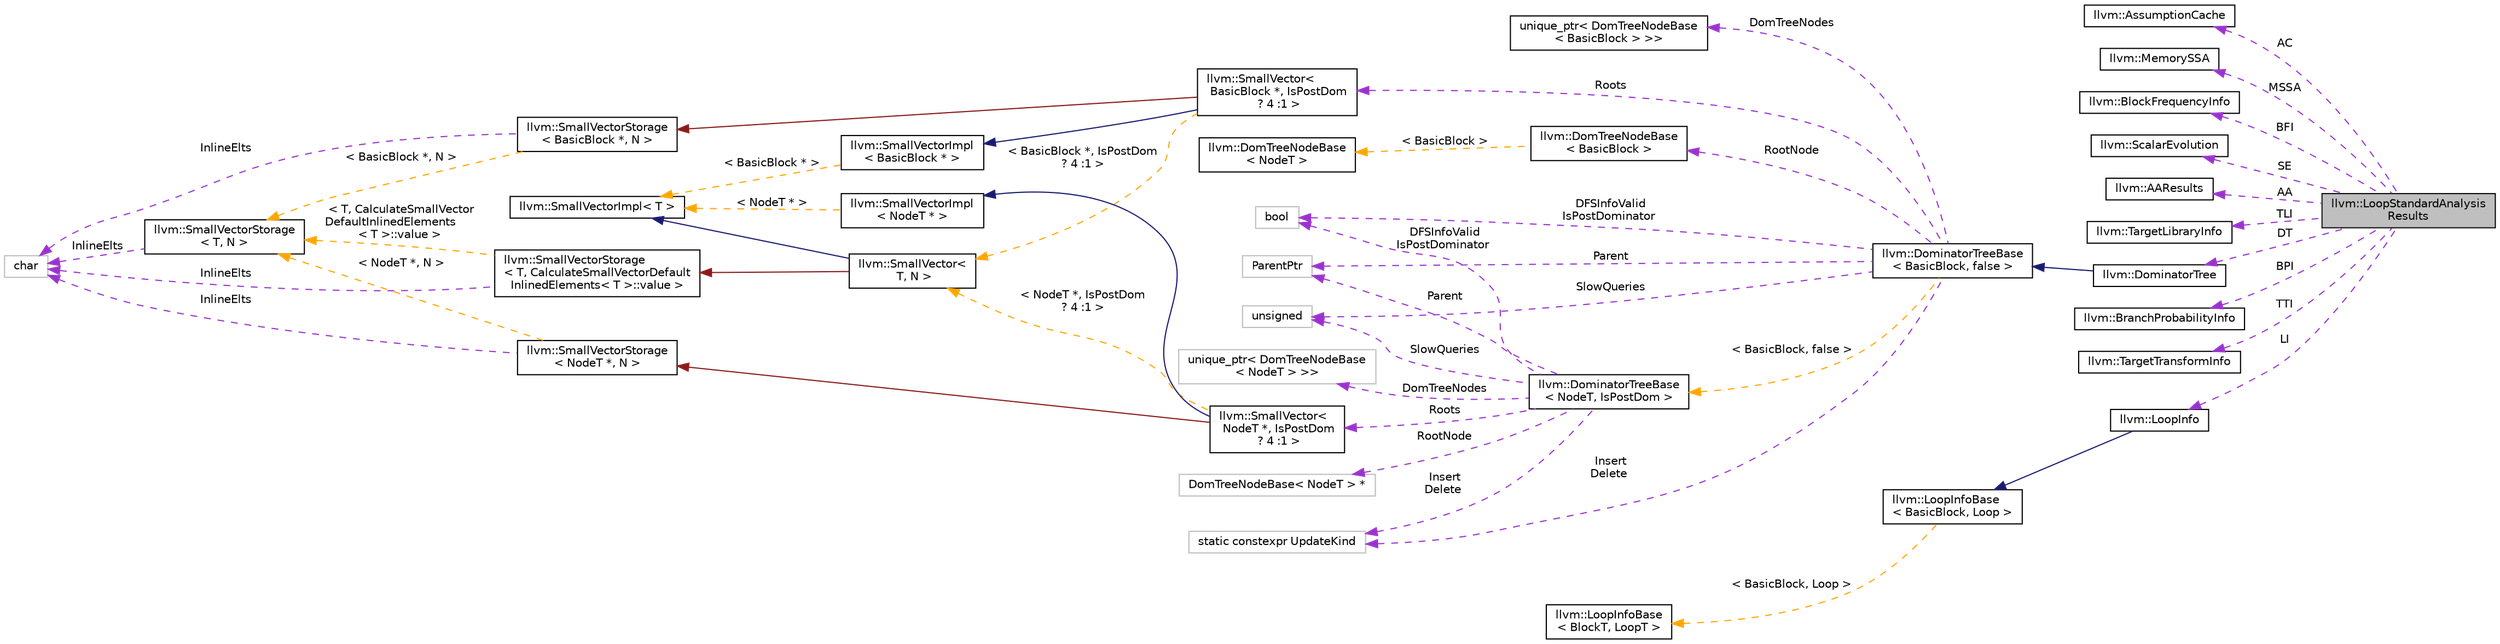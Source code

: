 digraph "llvm::LoopStandardAnalysisResults"
{
 // LATEX_PDF_SIZE
  bgcolor="transparent";
  edge [fontname="Helvetica",fontsize="10",labelfontname="Helvetica",labelfontsize="10"];
  node [fontname="Helvetica",fontsize="10",shape=record];
  rankdir="LR";
  Node1 [label="llvm::LoopStandardAnalysis\lResults",height=0.2,width=0.4,color="black", fillcolor="grey75", style="filled", fontcolor="black",tooltip="The adaptor from a function pass to a loop pass computes these analyses and makes them available to t..."];
  Node2 -> Node1 [dir="back",color="darkorchid3",fontsize="10",style="dashed",label=" AC" ,fontname="Helvetica"];
  Node2 [label="llvm::AssumptionCache",height=0.2,width=0.4,color="black",URL="$classllvm_1_1AssumptionCache.html",tooltip="A cache of @llvm.assume calls within a function."];
  Node3 -> Node1 [dir="back",color="darkorchid3",fontsize="10",style="dashed",label=" MSSA" ,fontname="Helvetica"];
  Node3 [label="llvm::MemorySSA",height=0.2,width=0.4,color="black",URL="$classllvm_1_1MemorySSA.html",tooltip="Encapsulates MemorySSA, including all data associated with memory accesses."];
  Node4 -> Node1 [dir="back",color="darkorchid3",fontsize="10",style="dashed",label=" BFI" ,fontname="Helvetica"];
  Node4 [label="llvm::BlockFrequencyInfo",height=0.2,width=0.4,color="black",URL="$classllvm_1_1BlockFrequencyInfo.html",tooltip="BlockFrequencyInfo pass uses BlockFrequencyInfoImpl implementation to estimate IR basic block frequen..."];
  Node5 -> Node1 [dir="back",color="darkorchid3",fontsize="10",style="dashed",label=" SE" ,fontname="Helvetica"];
  Node5 [label="llvm::ScalarEvolution",height=0.2,width=0.4,color="black",URL="$classllvm_1_1ScalarEvolution.html",tooltip="The main scalar evolution driver."];
  Node6 -> Node1 [dir="back",color="darkorchid3",fontsize="10",style="dashed",label=" AA" ,fontname="Helvetica"];
  Node6 [label="llvm::AAResults",height=0.2,width=0.4,color="black",URL="$classllvm_1_1AAResults.html",tooltip=" "];
  Node7 -> Node1 [dir="back",color="darkorchid3",fontsize="10",style="dashed",label=" TLI" ,fontname="Helvetica"];
  Node7 [label="llvm::TargetLibraryInfo",height=0.2,width=0.4,color="black",URL="$classllvm_1_1TargetLibraryInfo.html",tooltip="Provides information about what library functions are available for the current target."];
  Node8 -> Node1 [dir="back",color="darkorchid3",fontsize="10",style="dashed",label=" DT" ,fontname="Helvetica"];
  Node8 [label="llvm::DominatorTree",height=0.2,width=0.4,color="black",URL="$classllvm_1_1DominatorTree.html",tooltip="Concrete subclass of DominatorTreeBase that is used to compute a normal dominator tree."];
  Node9 -> Node8 [dir="back",color="midnightblue",fontsize="10",style="solid",fontname="Helvetica"];
  Node9 [label="llvm::DominatorTreeBase\l\< BasicBlock, false \>",height=0.2,width=0.4,color="black",URL="$classllvm_1_1DominatorTreeBase.html",tooltip=" "];
  Node10 -> Node9 [dir="back",color="darkorchid3",fontsize="10",style="dashed",label=" Parent" ,fontname="Helvetica"];
  Node10 [label="ParentPtr",height=0.2,width=0.4,color="grey75",tooltip=" "];
  Node11 -> Node9 [dir="back",color="darkorchid3",fontsize="10",style="dashed",label=" Roots" ,fontname="Helvetica"];
  Node11 [label="llvm::SmallVector\<\l BasicBlock *, IsPostDom\l ? 4 :1 \>",height=0.2,width=0.4,color="black",URL="$classllvm_1_1SmallVector.html",tooltip=" "];
  Node12 -> Node11 [dir="back",color="midnightblue",fontsize="10",style="solid",fontname="Helvetica"];
  Node12 [label="llvm::SmallVectorImpl\l\< BasicBlock * \>",height=0.2,width=0.4,color="black",URL="$classllvm_1_1SmallVectorImpl.html",tooltip=" "];
  Node13 -> Node12 [dir="back",color="orange",fontsize="10",style="dashed",label=" \< BasicBlock * \>" ,fontname="Helvetica"];
  Node13 [label="llvm::SmallVectorImpl\< T \>",height=0.2,width=0.4,color="black",URL="$classllvm_1_1SmallVectorImpl.html",tooltip="This class consists of common code factored out of the SmallVector class to reduce code duplication b..."];
  Node14 -> Node11 [dir="back",color="firebrick4",fontsize="10",style="solid",fontname="Helvetica"];
  Node14 [label="llvm::SmallVectorStorage\l\< BasicBlock *, N \>",height=0.2,width=0.4,color="black",URL="$structllvm_1_1SmallVectorStorage.html",tooltip=" "];
  Node15 -> Node14 [dir="back",color="darkorchid3",fontsize="10",style="dashed",label=" InlineElts" ,fontname="Helvetica"];
  Node15 [label="char",height=0.2,width=0.4,color="grey75",tooltip=" "];
  Node16 -> Node14 [dir="back",color="orange",fontsize="10",style="dashed",label=" \< BasicBlock *, N \>" ,fontname="Helvetica"];
  Node16 [label="llvm::SmallVectorStorage\l\< T, N \>",height=0.2,width=0.4,color="black",URL="$structllvm_1_1SmallVectorStorage.html",tooltip="Storage for the SmallVector elements."];
  Node15 -> Node16 [dir="back",color="darkorchid3",fontsize="10",style="dashed",label=" InlineElts" ,fontname="Helvetica"];
  Node17 -> Node11 [dir="back",color="orange",fontsize="10",style="dashed",label=" \< BasicBlock *, IsPostDom\l ? 4 :1 \>" ,fontname="Helvetica"];
  Node17 [label="llvm::SmallVector\<\l T, N \>",height=0.2,width=0.4,color="black",URL="$classllvm_1_1SmallVector.html",tooltip="This is a 'vector' (really, a variable-sized array), optimized for the case when the array is small."];
  Node13 -> Node17 [dir="back",color="midnightblue",fontsize="10",style="solid",fontname="Helvetica"];
  Node18 -> Node17 [dir="back",color="firebrick4",fontsize="10",style="solid",fontname="Helvetica"];
  Node18 [label="llvm::SmallVectorStorage\l\< T, CalculateSmallVectorDefault\lInlinedElements\< T \>::value \>",height=0.2,width=0.4,color="black",URL="$structllvm_1_1SmallVectorStorage.html",tooltip=" "];
  Node15 -> Node18 [dir="back",color="darkorchid3",fontsize="10",style="dashed",label=" InlineElts" ,fontname="Helvetica"];
  Node16 -> Node18 [dir="back",color="orange",fontsize="10",style="dashed",label=" \< T, CalculateSmallVector\lDefaultInlinedElements\l\< T \>::value \>" ,fontname="Helvetica"];
  Node19 -> Node9 [dir="back",color="darkorchid3",fontsize="10",style="dashed",label=" DFSInfoValid\nIsPostDominator" ,fontname="Helvetica"];
  Node19 [label="bool",height=0.2,width=0.4,color="grey75",tooltip=" "];
  Node20 -> Node9 [dir="back",color="darkorchid3",fontsize="10",style="dashed",label=" RootNode" ,fontname="Helvetica"];
  Node20 [label="llvm::DomTreeNodeBase\l\< BasicBlock \>",height=0.2,width=0.4,color="black",URL="$classllvm_1_1DomTreeNodeBase.html",tooltip=" "];
  Node21 -> Node20 [dir="back",color="orange",fontsize="10",style="dashed",label=" \< BasicBlock \>" ,fontname="Helvetica"];
  Node21 [label="llvm::DomTreeNodeBase\l\< NodeT \>",height=0.2,width=0.4,color="black",URL="$classllvm_1_1DomTreeNodeBase.html",tooltip="Base class for the actual dominator tree node."];
  Node22 -> Node9 [dir="back",color="darkorchid3",fontsize="10",style="dashed",label=" SlowQueries" ,fontname="Helvetica"];
  Node22 [label="unsigned",height=0.2,width=0.4,color="grey75",tooltip=" "];
  Node23 -> Node9 [dir="back",color="darkorchid3",fontsize="10",style="dashed",label=" Insert\nDelete" ,fontname="Helvetica"];
  Node23 [label="static constexpr UpdateKind",height=0.2,width=0.4,color="grey75",tooltip=" "];
  Node24 -> Node9 [dir="back",color="darkorchid3",fontsize="10",style="dashed",label=" DomTreeNodes" ,fontname="Helvetica"];
  Node24 [label="unique_ptr\< DomTreeNodeBase\l\< BasicBlock \> \>\>",height=0.2,width=0.4,color="black",URL="$classDenseMap_3_01BasicBlock_01_5_00_01std_1_1unique__ptr_3_01DomTreeNodeBase_3_01BasicBlock_01_4_01_4_4.html",tooltip=" "];
  Node25 -> Node9 [dir="back",color="orange",fontsize="10",style="dashed",label=" \< BasicBlock, false \>" ,fontname="Helvetica"];
  Node25 [label="llvm::DominatorTreeBase\l\< NodeT, IsPostDom \>",height=0.2,width=0.4,color="black",URL="$classllvm_1_1DominatorTreeBase.html",tooltip="Core dominator tree base class."];
  Node26 -> Node25 [dir="back",color="darkorchid3",fontsize="10",style="dashed",label=" RootNode" ,fontname="Helvetica"];
  Node26 [label="DomTreeNodeBase\< NodeT \> *",height=0.2,width=0.4,color="grey75",tooltip=" "];
  Node27 -> Node25 [dir="back",color="darkorchid3",fontsize="10",style="dashed",label=" DomTreeNodes" ,fontname="Helvetica"];
  Node27 [label="unique_ptr\< DomTreeNodeBase\l\< NodeT \> \>\>",height=0.2,width=0.4,color="grey75",tooltip=" "];
  Node10 -> Node25 [dir="back",color="darkorchid3",fontsize="10",style="dashed",label=" Parent" ,fontname="Helvetica"];
  Node28 -> Node25 [dir="back",color="darkorchid3",fontsize="10",style="dashed",label=" Roots" ,fontname="Helvetica"];
  Node28 [label="llvm::SmallVector\<\l NodeT *, IsPostDom\l ? 4 :1 \>",height=0.2,width=0.4,color="black",URL="$classllvm_1_1SmallVector.html",tooltip=" "];
  Node29 -> Node28 [dir="back",color="midnightblue",fontsize="10",style="solid",fontname="Helvetica"];
  Node29 [label="llvm::SmallVectorImpl\l\< NodeT * \>",height=0.2,width=0.4,color="black",URL="$classllvm_1_1SmallVectorImpl.html",tooltip=" "];
  Node13 -> Node29 [dir="back",color="orange",fontsize="10",style="dashed",label=" \< NodeT * \>" ,fontname="Helvetica"];
  Node30 -> Node28 [dir="back",color="firebrick4",fontsize="10",style="solid",fontname="Helvetica"];
  Node30 [label="llvm::SmallVectorStorage\l\< NodeT *, N \>",height=0.2,width=0.4,color="black",URL="$structllvm_1_1SmallVectorStorage.html",tooltip=" "];
  Node15 -> Node30 [dir="back",color="darkorchid3",fontsize="10",style="dashed",label=" InlineElts" ,fontname="Helvetica"];
  Node16 -> Node30 [dir="back",color="orange",fontsize="10",style="dashed",label=" \< NodeT *, N \>" ,fontname="Helvetica"];
  Node17 -> Node28 [dir="back",color="orange",fontsize="10",style="dashed",label=" \< NodeT *, IsPostDom\l ? 4 :1 \>" ,fontname="Helvetica"];
  Node19 -> Node25 [dir="back",color="darkorchid3",fontsize="10",style="dashed",label=" DFSInfoValid\nIsPostDominator" ,fontname="Helvetica"];
  Node22 -> Node25 [dir="back",color="darkorchid3",fontsize="10",style="dashed",label=" SlowQueries" ,fontname="Helvetica"];
  Node23 -> Node25 [dir="back",color="darkorchid3",fontsize="10",style="dashed",label=" Insert\nDelete" ,fontname="Helvetica"];
  Node31 -> Node1 [dir="back",color="darkorchid3",fontsize="10",style="dashed",label=" BPI" ,fontname="Helvetica"];
  Node31 [label="llvm::BranchProbabilityInfo",height=0.2,width=0.4,color="black",URL="$classllvm_1_1BranchProbabilityInfo.html",tooltip="Analysis providing branch probability information."];
  Node32 -> Node1 [dir="back",color="darkorchid3",fontsize="10",style="dashed",label=" TTI" ,fontname="Helvetica"];
  Node32 [label="llvm::TargetTransformInfo",height=0.2,width=0.4,color="black",URL="$classllvm_1_1TargetTransformInfo.html",tooltip="This pass provides access to the codegen interfaces that are needed for IR-level transformations."];
  Node33 -> Node1 [dir="back",color="darkorchid3",fontsize="10",style="dashed",label=" LI" ,fontname="Helvetica"];
  Node33 [label="llvm::LoopInfo",height=0.2,width=0.4,color="black",URL="$classllvm_1_1LoopInfo.html",tooltip=" "];
  Node34 -> Node33 [dir="back",color="midnightblue",fontsize="10",style="solid",fontname="Helvetica"];
  Node34 [label="llvm::LoopInfoBase\l\< BasicBlock, Loop \>",height=0.2,width=0.4,color="black",URL="$classllvm_1_1LoopInfoBase.html",tooltip=" "];
  Node35 -> Node34 [dir="back",color="orange",fontsize="10",style="dashed",label=" \< BasicBlock, Loop \>" ,fontname="Helvetica"];
  Node35 [label="llvm::LoopInfoBase\l\< BlockT, LoopT \>",height=0.2,width=0.4,color="black",URL="$classllvm_1_1LoopInfoBase.html",tooltip="This class builds and contains all of the top-level loop structures in the specified function."];
}
